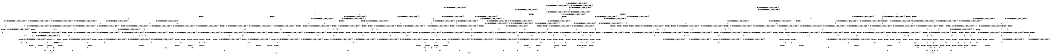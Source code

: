 digraph BCG {
size = "7, 10.5";
center = TRUE;
node [shape = circle];
0 [peripheries = 2];
0 -> 1 [label = "EX !0 !ATOMIC_EXCH_BRANCH (1, +1, TRUE, +0, 2, TRUE) !{0}"];
0 -> 2 [label = "EX !2 !ATOMIC_EXCH_BRANCH (1, +0, FALSE, +0, 3, TRUE) !{0}"];
0 -> 3 [label = "EX !1 !ATOMIC_EXCH_BRANCH (1, +0, TRUE, +0, 1, TRUE) !{0}"];
0 -> 4 [label = "EX !0 !ATOMIC_EXCH_BRANCH (1, +1, TRUE, +0, 2, TRUE) !{0}"];
1 -> 5 [label = "EX !2 !ATOMIC_EXCH_BRANCH (1, +0, FALSE, +0, 3, FALSE) !{0}"];
1 -> 6 [label = "EX !1 !ATOMIC_EXCH_BRANCH (1, +0, TRUE, +0, 1, FALSE) !{0}"];
1 -> 7 [label = "TERMINATE !0"];
2 -> 8 [label = "EX !0 !ATOMIC_EXCH_BRANCH (1, +1, TRUE, +0, 2, TRUE) !{0}"];
2 -> 9 [label = "EX !1 !ATOMIC_EXCH_BRANCH (1, +0, TRUE, +0, 1, TRUE) !{0}"];
2 -> 10 [label = "TERMINATE !2"];
2 -> 11 [label = "EX !0 !ATOMIC_EXCH_BRANCH (1, +1, TRUE, +0, 2, TRUE) !{0}"];
3 -> 3 [label = "EX !1 !ATOMIC_EXCH_BRANCH (1, +0, TRUE, +0, 1, TRUE) !{0}"];
3 -> 12 [label = "EX !0 !ATOMIC_EXCH_BRANCH (1, +1, TRUE, +0, 2, TRUE) !{0}"];
3 -> 13 [label = "EX !2 !ATOMIC_EXCH_BRANCH (1, +0, FALSE, +0, 3, TRUE) !{0}"];
3 -> 14 [label = "EX !0 !ATOMIC_EXCH_BRANCH (1, +1, TRUE, +0, 2, TRUE) !{0}"];
4 -> 15 [label = "EX !2 !ATOMIC_EXCH_BRANCH (1, +0, FALSE, +0, 3, FALSE) !{0}"];
4 -> 16 [label = "EX !1 !ATOMIC_EXCH_BRANCH (1, +0, TRUE, +0, 1, FALSE) !{0}"];
4 -> 17 [label = "TERMINATE !0"];
5 -> 18 [label = "EX !2 !ATOMIC_EXCH_BRANCH (1, +1, TRUE, +0, 3, FALSE) !{0}"];
5 -> 19 [label = "EX !1 !ATOMIC_EXCH_BRANCH (1, +0, TRUE, +0, 1, FALSE) !{0}"];
5 -> 20 [label = "TERMINATE !0"];
6 -> 21 [label = "EX !2 !ATOMIC_EXCH_BRANCH (1, +0, FALSE, +0, 3, TRUE) !{0}"];
6 -> 22 [label = "TERMINATE !0"];
6 -> 23 [label = "TERMINATE !1"];
7 -> 24 [label = "EX !1 !ATOMIC_EXCH_BRANCH (1, +0, TRUE, +0, 1, FALSE) !{1}"];
7 -> 25 [label = "EX !2 !ATOMIC_EXCH_BRANCH (1, +0, FALSE, +0, 3, FALSE) !{1}"];
7 -> 26 [label = "EX !1 !ATOMIC_EXCH_BRANCH (1, +0, TRUE, +0, 1, FALSE) !{1}"];
8 -> 27 [label = "EX !1 !ATOMIC_EXCH_BRANCH (1, +0, TRUE, +0, 1, FALSE) !{0}"];
8 -> 28 [label = "TERMINATE !0"];
8 -> 29 [label = "TERMINATE !2"];
9 -> 9 [label = "EX !1 !ATOMIC_EXCH_BRANCH (1, +0, TRUE, +0, 1, TRUE) !{0}"];
9 -> 30 [label = "EX !0 !ATOMIC_EXCH_BRANCH (1, +1, TRUE, +0, 2, TRUE) !{0}"];
9 -> 31 [label = "TERMINATE !2"];
9 -> 32 [label = "EX !0 !ATOMIC_EXCH_BRANCH (1, +1, TRUE, +0, 2, TRUE) !{0}"];
10 -> 33 [label = "EX !0 !ATOMIC_EXCH_BRANCH (1, +1, TRUE, +0, 2, TRUE) !{0}"];
10 -> 34 [label = "EX !1 !ATOMIC_EXCH_BRANCH (1, +0, TRUE, +0, 1, TRUE) !{0}"];
10 -> 35 [label = "EX !0 !ATOMIC_EXCH_BRANCH (1, +1, TRUE, +0, 2, TRUE) !{0}"];
11 -> 36 [label = "EX !1 !ATOMIC_EXCH_BRANCH (1, +0, TRUE, +0, 1, FALSE) !{0}"];
11 -> 37 [label = "TERMINATE !0"];
11 -> 38 [label = "TERMINATE !2"];
12 -> 6 [label = "EX !1 !ATOMIC_EXCH_BRANCH (1, +0, TRUE, +0, 1, FALSE) !{0}"];
12 -> 39 [label = "EX !2 !ATOMIC_EXCH_BRANCH (1, +0, FALSE, +0, 3, FALSE) !{0}"];
12 -> 40 [label = "TERMINATE !0"];
13 -> 9 [label = "EX !1 !ATOMIC_EXCH_BRANCH (1, +0, TRUE, +0, 1, TRUE) !{0}"];
13 -> 30 [label = "EX !0 !ATOMIC_EXCH_BRANCH (1, +1, TRUE, +0, 2, TRUE) !{0}"];
13 -> 31 [label = "TERMINATE !2"];
13 -> 32 [label = "EX !0 !ATOMIC_EXCH_BRANCH (1, +1, TRUE, +0, 2, TRUE) !{0}"];
14 -> 16 [label = "EX !1 !ATOMIC_EXCH_BRANCH (1, +0, TRUE, +0, 1, FALSE) !{0}"];
14 -> 41 [label = "EX !2 !ATOMIC_EXCH_BRANCH (1, +0, FALSE, +0, 3, FALSE) !{0}"];
14 -> 42 [label = "TERMINATE !0"];
15 -> 43 [label = "EX !2 !ATOMIC_EXCH_BRANCH (1, +1, TRUE, +0, 3, FALSE) !{0}"];
15 -> 44 [label = "EX !1 !ATOMIC_EXCH_BRANCH (1, +0, TRUE, +0, 1, FALSE) !{0}"];
15 -> 45 [label = "TERMINATE !0"];
16 -> 46 [label = "EX !2 !ATOMIC_EXCH_BRANCH (1, +0, FALSE, +0, 3, TRUE) !{0}"];
16 -> 47 [label = "TERMINATE !0"];
16 -> 48 [label = "TERMINATE !1"];
17 -> 49 [label = "EX !1 !ATOMIC_EXCH_BRANCH (1, +0, TRUE, +0, 1, FALSE) !{1}"];
17 -> 50 [label = "EX !2 !ATOMIC_EXCH_BRANCH (1, +0, FALSE, +0, 3, FALSE) !{1}"];
18 -> 27 [label = "EX !1 !ATOMIC_EXCH_BRANCH (1, +0, TRUE, +0, 1, FALSE) !{0}"];
18 -> 28 [label = "TERMINATE !0"];
18 -> 29 [label = "TERMINATE !2"];
19 -> 51 [label = "EX !2 !ATOMIC_EXCH_BRANCH (1, +1, TRUE, +0, 3, TRUE) !{0}"];
19 -> 52 [label = "TERMINATE !0"];
19 -> 53 [label = "TERMINATE !1"];
20 -> 54 [label = "EX !2 !ATOMIC_EXCH_BRANCH (1, +1, TRUE, +0, 3, FALSE) !{1}"];
20 -> 55 [label = "EX !1 !ATOMIC_EXCH_BRANCH (1, +0, TRUE, +0, 1, FALSE) !{1}"];
20 -> 56 [label = "EX !1 !ATOMIC_EXCH_BRANCH (1, +0, TRUE, +0, 1, FALSE) !{1}"];
21 -> 57 [label = "TERMINATE !0"];
21 -> 58 [label = "TERMINATE !2"];
21 -> 59 [label = "TERMINATE !1"];
22 -> 60 [label = "EX !2 !ATOMIC_EXCH_BRANCH (1, +0, FALSE, +0, 3, TRUE) !{1}"];
22 -> 61 [label = "TERMINATE !1"];
23 -> 62 [label = "EX !2 !ATOMIC_EXCH_BRANCH (1, +0, FALSE, +0, 3, TRUE) !{0}"];
23 -> 63 [label = "TERMINATE !0"];
24 -> 60 [label = "EX !2 !ATOMIC_EXCH_BRANCH (1, +0, FALSE, +0, 3, TRUE) !{1}"];
24 -> 61 [label = "TERMINATE !1"];
25 -> 54 [label = "EX !2 !ATOMIC_EXCH_BRANCH (1, +1, TRUE, +0, 3, FALSE) !{1}"];
25 -> 55 [label = "EX !1 !ATOMIC_EXCH_BRANCH (1, +0, TRUE, +0, 1, FALSE) !{1}"];
25 -> 56 [label = "EX !1 !ATOMIC_EXCH_BRANCH (1, +0, TRUE, +0, 1, FALSE) !{1}"];
26 -> 64 [label = "EX !2 !ATOMIC_EXCH_BRANCH (1, +0, FALSE, +0, 3, TRUE) !{1}"];
26 -> 65 [label = "TERMINATE !1"];
27 -> 57 [label = "TERMINATE !0"];
27 -> 58 [label = "TERMINATE !2"];
27 -> 59 [label = "TERMINATE !1"];
28 -> 66 [label = "EX !1 !ATOMIC_EXCH_BRANCH (1, +0, TRUE, +0, 1, FALSE) !{1}"];
28 -> 67 [label = "TERMINATE !2"];
28 -> 68 [label = "EX !1 !ATOMIC_EXCH_BRANCH (1, +0, TRUE, +0, 1, FALSE) !{1}"];
29 -> 69 [label = "EX !1 !ATOMIC_EXCH_BRANCH (1, +0, TRUE, +0, 1, FALSE) !{0}"];
29 -> 70 [label = "TERMINATE !0"];
30 -> 27 [label = "EX !1 !ATOMIC_EXCH_BRANCH (1, +0, TRUE, +0, 1, FALSE) !{0}"];
30 -> 71 [label = "TERMINATE !0"];
30 -> 72 [label = "TERMINATE !2"];
31 -> 34 [label = "EX !1 !ATOMIC_EXCH_BRANCH (1, +0, TRUE, +0, 1, TRUE) !{0}"];
31 -> 73 [label = "EX !0 !ATOMIC_EXCH_BRANCH (1, +1, TRUE, +0, 2, TRUE) !{0}"];
31 -> 74 [label = "EX !0 !ATOMIC_EXCH_BRANCH (1, +1, TRUE, +0, 2, TRUE) !{0}"];
32 -> 36 [label = "EX !1 !ATOMIC_EXCH_BRANCH (1, +0, TRUE, +0, 1, FALSE) !{0}"];
32 -> 75 [label = "TERMINATE !0"];
32 -> 76 [label = "TERMINATE !2"];
33 -> 69 [label = "EX !1 !ATOMIC_EXCH_BRANCH (1, +0, TRUE, +0, 1, FALSE) !{0}"];
33 -> 70 [label = "TERMINATE !0"];
34 -> 34 [label = "EX !1 !ATOMIC_EXCH_BRANCH (1, +0, TRUE, +0, 1, TRUE) !{0}"];
34 -> 73 [label = "EX !0 !ATOMIC_EXCH_BRANCH (1, +1, TRUE, +0, 2, TRUE) !{0}"];
34 -> 74 [label = "EX !0 !ATOMIC_EXCH_BRANCH (1, +1, TRUE, +0, 2, TRUE) !{0}"];
35 -> 77 [label = "EX !1 !ATOMIC_EXCH_BRANCH (1, +0, TRUE, +0, 1, FALSE) !{0}"];
35 -> 78 [label = "TERMINATE !0"];
36 -> 79 [label = "TERMINATE !0"];
36 -> 80 [label = "TERMINATE !2"];
36 -> 81 [label = "TERMINATE !1"];
37 -> 82 [label = "EX !1 !ATOMIC_EXCH_BRANCH (1, +0, TRUE, +0, 1, FALSE) !{1}"];
37 -> 83 [label = "TERMINATE !2"];
38 -> 77 [label = "EX !1 !ATOMIC_EXCH_BRANCH (1, +0, TRUE, +0, 1, FALSE) !{0}"];
38 -> 78 [label = "TERMINATE !0"];
39 -> 19 [label = "EX !1 !ATOMIC_EXCH_BRANCH (1, +0, TRUE, +0, 1, FALSE) !{0}"];
39 -> 84 [label = "EX !2 !ATOMIC_EXCH_BRANCH (1, +1, TRUE, +0, 3, FALSE) !{0}"];
39 -> 85 [label = "TERMINATE !0"];
40 -> 24 [label = "EX !1 !ATOMIC_EXCH_BRANCH (1, +0, TRUE, +0, 1, FALSE) !{1}"];
40 -> 86 [label = "EX !2 !ATOMIC_EXCH_BRANCH (1, +0, FALSE, +0, 3, FALSE) !{1}"];
40 -> 26 [label = "EX !1 !ATOMIC_EXCH_BRANCH (1, +0, TRUE, +0, 1, FALSE) !{1}"];
41 -> 44 [label = "EX !1 !ATOMIC_EXCH_BRANCH (1, +0, TRUE, +0, 1, FALSE) !{0}"];
41 -> 87 [label = "EX !2 !ATOMIC_EXCH_BRANCH (1, +1, TRUE, +0, 3, FALSE) !{0}"];
41 -> 88 [label = "TERMINATE !0"];
42 -> 49 [label = "EX !1 !ATOMIC_EXCH_BRANCH (1, +0, TRUE, +0, 1, FALSE) !{1}"];
42 -> 89 [label = "EX !2 !ATOMIC_EXCH_BRANCH (1, +0, FALSE, +0, 3, FALSE) !{1}"];
43 -> 36 [label = "EX !1 !ATOMIC_EXCH_BRANCH (1, +0, TRUE, +0, 1, FALSE) !{0}"];
43 -> 37 [label = "TERMINATE !0"];
43 -> 38 [label = "TERMINATE !2"];
44 -> 90 [label = "EX !2 !ATOMIC_EXCH_BRANCH (1, +1, TRUE, +0, 3, TRUE) !{0}"];
44 -> 91 [label = "TERMINATE !0"];
44 -> 92 [label = "TERMINATE !1"];
45 -> 93 [label = "EX !2 !ATOMIC_EXCH_BRANCH (1, +1, TRUE, +0, 3, FALSE) !{1}"];
45 -> 94 [label = "EX !1 !ATOMIC_EXCH_BRANCH (1, +0, TRUE, +0, 1, FALSE) !{1}"];
46 -> 79 [label = "TERMINATE !0"];
46 -> 80 [label = "TERMINATE !2"];
46 -> 81 [label = "TERMINATE !1"];
47 -> 95 [label = "EX !2 !ATOMIC_EXCH_BRANCH (1, +0, FALSE, +0, 3, TRUE) !{1}"];
47 -> 96 [label = "TERMINATE !1"];
48 -> 97 [label = "EX !2 !ATOMIC_EXCH_BRANCH (1, +0, FALSE, +0, 3, TRUE) !{0}"];
48 -> 98 [label = "TERMINATE !0"];
49 -> 95 [label = "EX !2 !ATOMIC_EXCH_BRANCH (1, +0, FALSE, +0, 3, TRUE) !{1}"];
49 -> 96 [label = "TERMINATE !1"];
50 -> 93 [label = "EX !2 !ATOMIC_EXCH_BRANCH (1, +1, TRUE, +0, 3, FALSE) !{1}"];
50 -> 94 [label = "EX !1 !ATOMIC_EXCH_BRANCH (1, +0, TRUE, +0, 1, FALSE) !{1}"];
51 -> 99 [label = "TERMINATE !0"];
51 -> 100 [label = "TERMINATE !2"];
51 -> 101 [label = "TERMINATE !1"];
52 -> 102 [label = "EX !2 !ATOMIC_EXCH_BRANCH (1, +1, TRUE, +0, 3, TRUE) !{1}"];
52 -> 103 [label = "TERMINATE !1"];
53 -> 104 [label = "EX !2 !ATOMIC_EXCH_BRANCH (1, +1, TRUE, +0, 3, TRUE) !{0}"];
53 -> 105 [label = "TERMINATE !0"];
54 -> 66 [label = "EX !1 !ATOMIC_EXCH_BRANCH (1, +0, TRUE, +0, 1, FALSE) !{1}"];
54 -> 67 [label = "TERMINATE !2"];
54 -> 68 [label = "EX !1 !ATOMIC_EXCH_BRANCH (1, +0, TRUE, +0, 1, FALSE) !{1}"];
55 -> 102 [label = "EX !2 !ATOMIC_EXCH_BRANCH (1, +1, TRUE, +0, 3, TRUE) !{1}"];
55 -> 103 [label = "TERMINATE !1"];
56 -> 106 [label = "EX !2 !ATOMIC_EXCH_BRANCH (1, +1, TRUE, +0, 3, TRUE) !{1}"];
56 -> 107 [label = "TERMINATE !1"];
57 -> 108 [label = "TERMINATE !2"];
57 -> 109 [label = "TERMINATE !1"];
58 -> 110 [label = "TERMINATE !0"];
58 -> 111 [label = "TERMINATE !1"];
59 -> 112 [label = "TERMINATE !0"];
59 -> 113 [label = "TERMINATE !2"];
60 -> 108 [label = "TERMINATE !2"];
60 -> 109 [label = "TERMINATE !1"];
61 -> 114 [label = "EX !2 !ATOMIC_EXCH_BRANCH (1, +0, FALSE, +0, 3, TRUE) !{2}"];
61 -> 115 [label = "EX !2 !ATOMIC_EXCH_BRANCH (1, +0, FALSE, +0, 3, TRUE) !{2}"];
62 -> 112 [label = "TERMINATE !0"];
62 -> 113 [label = "TERMINATE !2"];
63 -> 114 [label = "EX !2 !ATOMIC_EXCH_BRANCH (1, +0, FALSE, +0, 3, TRUE) !{2}"];
63 -> 115 [label = "EX !2 !ATOMIC_EXCH_BRANCH (1, +0, FALSE, +0, 3, TRUE) !{2}"];
64 -> 116 [label = "TERMINATE !2"];
64 -> 117 [label = "TERMINATE !1"];
65 -> 118 [label = "EX !2 !ATOMIC_EXCH_BRANCH (1, +0, FALSE, +0, 3, TRUE) !{2}"];
66 -> 108 [label = "TERMINATE !2"];
66 -> 109 [label = "TERMINATE !1"];
67 -> 119 [label = "EX !1 !ATOMIC_EXCH_BRANCH (1, +0, TRUE, +0, 1, FALSE) !{1}"];
67 -> 120 [label = "EX !1 !ATOMIC_EXCH_BRANCH (1, +0, TRUE, +0, 1, FALSE) !{1}"];
68 -> 116 [label = "TERMINATE !2"];
68 -> 117 [label = "TERMINATE !1"];
69 -> 110 [label = "TERMINATE !0"];
69 -> 111 [label = "TERMINATE !1"];
70 -> 119 [label = "EX !1 !ATOMIC_EXCH_BRANCH (1, +0, TRUE, +0, 1, FALSE) !{1}"];
70 -> 120 [label = "EX !1 !ATOMIC_EXCH_BRANCH (1, +0, TRUE, +0, 1, FALSE) !{1}"];
71 -> 66 [label = "EX !1 !ATOMIC_EXCH_BRANCH (1, +0, TRUE, +0, 1, FALSE) !{1}"];
71 -> 121 [label = "TERMINATE !2"];
71 -> 68 [label = "EX !1 !ATOMIC_EXCH_BRANCH (1, +0, TRUE, +0, 1, FALSE) !{1}"];
72 -> 69 [label = "EX !1 !ATOMIC_EXCH_BRANCH (1, +0, TRUE, +0, 1, FALSE) !{0}"];
72 -> 122 [label = "TERMINATE !0"];
73 -> 69 [label = "EX !1 !ATOMIC_EXCH_BRANCH (1, +0, TRUE, +0, 1, FALSE) !{0}"];
73 -> 122 [label = "TERMINATE !0"];
74 -> 77 [label = "EX !1 !ATOMIC_EXCH_BRANCH (1, +0, TRUE, +0, 1, FALSE) !{0}"];
74 -> 123 [label = "TERMINATE !0"];
75 -> 82 [label = "EX !1 !ATOMIC_EXCH_BRANCH (1, +0, TRUE, +0, 1, FALSE) !{1}"];
75 -> 124 [label = "TERMINATE !2"];
76 -> 77 [label = "EX !1 !ATOMIC_EXCH_BRANCH (1, +0, TRUE, +0, 1, FALSE) !{0}"];
76 -> 123 [label = "TERMINATE !0"];
77 -> 125 [label = "TERMINATE !0"];
77 -> 126 [label = "TERMINATE !1"];
78 -> 127 [label = "EX !1 !ATOMIC_EXCH_BRANCH (1, +0, TRUE, +0, 1, FALSE) !{1}"];
79 -> 128 [label = "TERMINATE !2"];
79 -> 129 [label = "TERMINATE !1"];
80 -> 125 [label = "TERMINATE !0"];
80 -> 126 [label = "TERMINATE !1"];
81 -> 130 [label = "TERMINATE !0"];
81 -> 131 [label = "TERMINATE !2"];
82 -> 128 [label = "TERMINATE !2"];
82 -> 129 [label = "TERMINATE !1"];
83 -> 127 [label = "EX !1 !ATOMIC_EXCH_BRANCH (1, +0, TRUE, +0, 1, FALSE) !{1}"];
84 -> 27 [label = "EX !1 !ATOMIC_EXCH_BRANCH (1, +0, TRUE, +0, 1, FALSE) !{0}"];
84 -> 71 [label = "TERMINATE !0"];
84 -> 72 [label = "TERMINATE !2"];
85 -> 55 [label = "EX !1 !ATOMIC_EXCH_BRANCH (1, +0, TRUE, +0, 1, FALSE) !{1}"];
85 -> 132 [label = "EX !2 !ATOMIC_EXCH_BRANCH (1, +1, TRUE, +0, 3, FALSE) !{1}"];
85 -> 56 [label = "EX !1 !ATOMIC_EXCH_BRANCH (1, +0, TRUE, +0, 1, FALSE) !{1}"];
86 -> 55 [label = "EX !1 !ATOMIC_EXCH_BRANCH (1, +0, TRUE, +0, 1, FALSE) !{1}"];
86 -> 132 [label = "EX !2 !ATOMIC_EXCH_BRANCH (1, +1, TRUE, +0, 3, FALSE) !{1}"];
86 -> 56 [label = "EX !1 !ATOMIC_EXCH_BRANCH (1, +0, TRUE, +0, 1, FALSE) !{1}"];
87 -> 36 [label = "EX !1 !ATOMIC_EXCH_BRANCH (1, +0, TRUE, +0, 1, FALSE) !{0}"];
87 -> 75 [label = "TERMINATE !0"];
87 -> 76 [label = "TERMINATE !2"];
88 -> 94 [label = "EX !1 !ATOMIC_EXCH_BRANCH (1, +0, TRUE, +0, 1, FALSE) !{1}"];
88 -> 133 [label = "EX !2 !ATOMIC_EXCH_BRANCH (1, +1, TRUE, +0, 3, FALSE) !{1}"];
89 -> 94 [label = "EX !1 !ATOMIC_EXCH_BRANCH (1, +0, TRUE, +0, 1, FALSE) !{1}"];
89 -> 133 [label = "EX !2 !ATOMIC_EXCH_BRANCH (1, +1, TRUE, +0, 3, FALSE) !{1}"];
90 -> 134 [label = "TERMINATE !0"];
90 -> 135 [label = "TERMINATE !2"];
90 -> 136 [label = "TERMINATE !1"];
91 -> 137 [label = "EX !2 !ATOMIC_EXCH_BRANCH (1, +1, TRUE, +0, 3, TRUE) !{1}"];
91 -> 138 [label = "TERMINATE !1"];
92 -> 139 [label = "EX !2 !ATOMIC_EXCH_BRANCH (1, +1, TRUE, +0, 3, TRUE) !{0}"];
92 -> 140 [label = "TERMINATE !0"];
93 -> 82 [label = "EX !1 !ATOMIC_EXCH_BRANCH (1, +0, TRUE, +0, 1, FALSE) !{1}"];
93 -> 83 [label = "TERMINATE !2"];
94 -> 137 [label = "EX !2 !ATOMIC_EXCH_BRANCH (1, +1, TRUE, +0, 3, TRUE) !{1}"];
94 -> 138 [label = "TERMINATE !1"];
95 -> 128 [label = "TERMINATE !2"];
95 -> 129 [label = "TERMINATE !1"];
96 -> 141 [label = "EX !2 !ATOMIC_EXCH_BRANCH (1, +0, FALSE, +0, 3, TRUE) !{2}"];
97 -> 130 [label = "TERMINATE !0"];
97 -> 131 [label = "TERMINATE !2"];
98 -> 141 [label = "EX !2 !ATOMIC_EXCH_BRANCH (1, +0, FALSE, +0, 3, TRUE) !{2}"];
99 -> 142 [label = "TERMINATE !2"];
99 -> 143 [label = "TERMINATE !1"];
100 -> 144 [label = "TERMINATE !0"];
100 -> 145 [label = "TERMINATE !1"];
101 -> 146 [label = "TERMINATE !0"];
101 -> 147 [label = "TERMINATE !2"];
102 -> 142 [label = "TERMINATE !2"];
102 -> 143 [label = "TERMINATE !1"];
103 -> 148 [label = "EX !2 !ATOMIC_EXCH_BRANCH (1, +1, TRUE, +0, 3, TRUE) !{2}"];
103 -> 149 [label = "EX !2 !ATOMIC_EXCH_BRANCH (1, +1, TRUE, +0, 3, TRUE) !{2}"];
104 -> 146 [label = "TERMINATE !0"];
104 -> 147 [label = "TERMINATE !2"];
105 -> 148 [label = "EX !2 !ATOMIC_EXCH_BRANCH (1, +1, TRUE, +0, 3, TRUE) !{2}"];
105 -> 149 [label = "EX !2 !ATOMIC_EXCH_BRANCH (1, +1, TRUE, +0, 3, TRUE) !{2}"];
106 -> 150 [label = "TERMINATE !2"];
106 -> 151 [label = "TERMINATE !1"];
107 -> 152 [label = "EX !2 !ATOMIC_EXCH_BRANCH (1, +1, TRUE, +0, 3, TRUE) !{2}"];
108 -> 153 [label = "TERMINATE !1"];
109 -> 154 [label = "TERMINATE !2"];
110 -> 153 [label = "TERMINATE !1"];
111 -> 155 [label = "TERMINATE !0"];
112 -> 154 [label = "TERMINATE !2"];
113 -> 155 [label = "TERMINATE !0"];
114 -> 154 [label = "TERMINATE !2"];
115 -> 156 [label = "TERMINATE !2"];
116 -> 157 [label = "TERMINATE !1"];
117 -> 158 [label = "TERMINATE !2"];
118 -> 158 [label = "TERMINATE !2"];
119 -> 153 [label = "TERMINATE !1"];
120 -> 157 [label = "TERMINATE !1"];
121 -> 119 [label = "EX !1 !ATOMIC_EXCH_BRANCH (1, +0, TRUE, +0, 1, FALSE) !{1}"];
121 -> 120 [label = "EX !1 !ATOMIC_EXCH_BRANCH (1, +0, TRUE, +0, 1, FALSE) !{1}"];
122 -> 119 [label = "EX !1 !ATOMIC_EXCH_BRANCH (1, +0, TRUE, +0, 1, FALSE) !{1}"];
122 -> 120 [label = "EX !1 !ATOMIC_EXCH_BRANCH (1, +0, TRUE, +0, 1, FALSE) !{1}"];
123 -> 127 [label = "EX !1 !ATOMIC_EXCH_BRANCH (1, +0, TRUE, +0, 1, FALSE) !{1}"];
124 -> 127 [label = "EX !1 !ATOMIC_EXCH_BRANCH (1, +0, TRUE, +0, 1, FALSE) !{1}"];
125 -> 159 [label = "TERMINATE !1"];
126 -> 160 [label = "TERMINATE !0"];
127 -> 159 [label = "TERMINATE !1"];
128 -> 159 [label = "TERMINATE !1"];
129 -> 161 [label = "TERMINATE !2"];
130 -> 161 [label = "TERMINATE !2"];
131 -> 160 [label = "TERMINATE !0"];
132 -> 66 [label = "EX !1 !ATOMIC_EXCH_BRANCH (1, +0, TRUE, +0, 1, FALSE) !{1}"];
132 -> 121 [label = "TERMINATE !2"];
132 -> 68 [label = "EX !1 !ATOMIC_EXCH_BRANCH (1, +0, TRUE, +0, 1, FALSE) !{1}"];
133 -> 82 [label = "EX !1 !ATOMIC_EXCH_BRANCH (1, +0, TRUE, +0, 1, FALSE) !{1}"];
133 -> 124 [label = "TERMINATE !2"];
134 -> 162 [label = "TERMINATE !2"];
134 -> 163 [label = "TERMINATE !1"];
135 -> 164 [label = "TERMINATE !0"];
135 -> 165 [label = "TERMINATE !1"];
136 -> 166 [label = "TERMINATE !0"];
136 -> 167 [label = "TERMINATE !2"];
137 -> 162 [label = "TERMINATE !2"];
137 -> 163 [label = "TERMINATE !1"];
138 -> 168 [label = "EX !2 !ATOMIC_EXCH_BRANCH (1, +1, TRUE, +0, 3, TRUE) !{2}"];
139 -> 166 [label = "TERMINATE !0"];
139 -> 167 [label = "TERMINATE !2"];
140 -> 168 [label = "EX !2 !ATOMIC_EXCH_BRANCH (1, +1, TRUE, +0, 3, TRUE) !{2}"];
141 -> 161 [label = "TERMINATE !2"];
142 -> 169 [label = "TERMINATE !1"];
143 -> 170 [label = "TERMINATE !2"];
144 -> 169 [label = "TERMINATE !1"];
145 -> 171 [label = "TERMINATE !0"];
146 -> 170 [label = "TERMINATE !2"];
147 -> 171 [label = "TERMINATE !0"];
148 -> 170 [label = "TERMINATE !2"];
149 -> 172 [label = "TERMINATE !2"];
150 -> 173 [label = "TERMINATE !1"];
151 -> 174 [label = "TERMINATE !2"];
152 -> 174 [label = "TERMINATE !2"];
153 -> 175 [label = "exit"];
154 -> 175 [label = "exit"];
155 -> 175 [label = "exit"];
156 -> 176 [label = "exit"];
157 -> 177 [label = "exit"];
158 -> 177 [label = "exit"];
159 -> 178 [label = "exit"];
160 -> 178 [label = "exit"];
161 -> 178 [label = "exit"];
162 -> 179 [label = "TERMINATE !1"];
163 -> 180 [label = "TERMINATE !2"];
164 -> 179 [label = "TERMINATE !1"];
165 -> 181 [label = "TERMINATE !0"];
166 -> 180 [label = "TERMINATE !2"];
167 -> 181 [label = "TERMINATE !0"];
168 -> 180 [label = "TERMINATE !2"];
169 -> 175 [label = "exit"];
170 -> 175 [label = "exit"];
171 -> 175 [label = "exit"];
172 -> 176 [label = "exit"];
173 -> 177 [label = "exit"];
174 -> 177 [label = "exit"];
179 -> 178 [label = "exit"];
180 -> 178 [label = "exit"];
181 -> 178 [label = "exit"];
}
